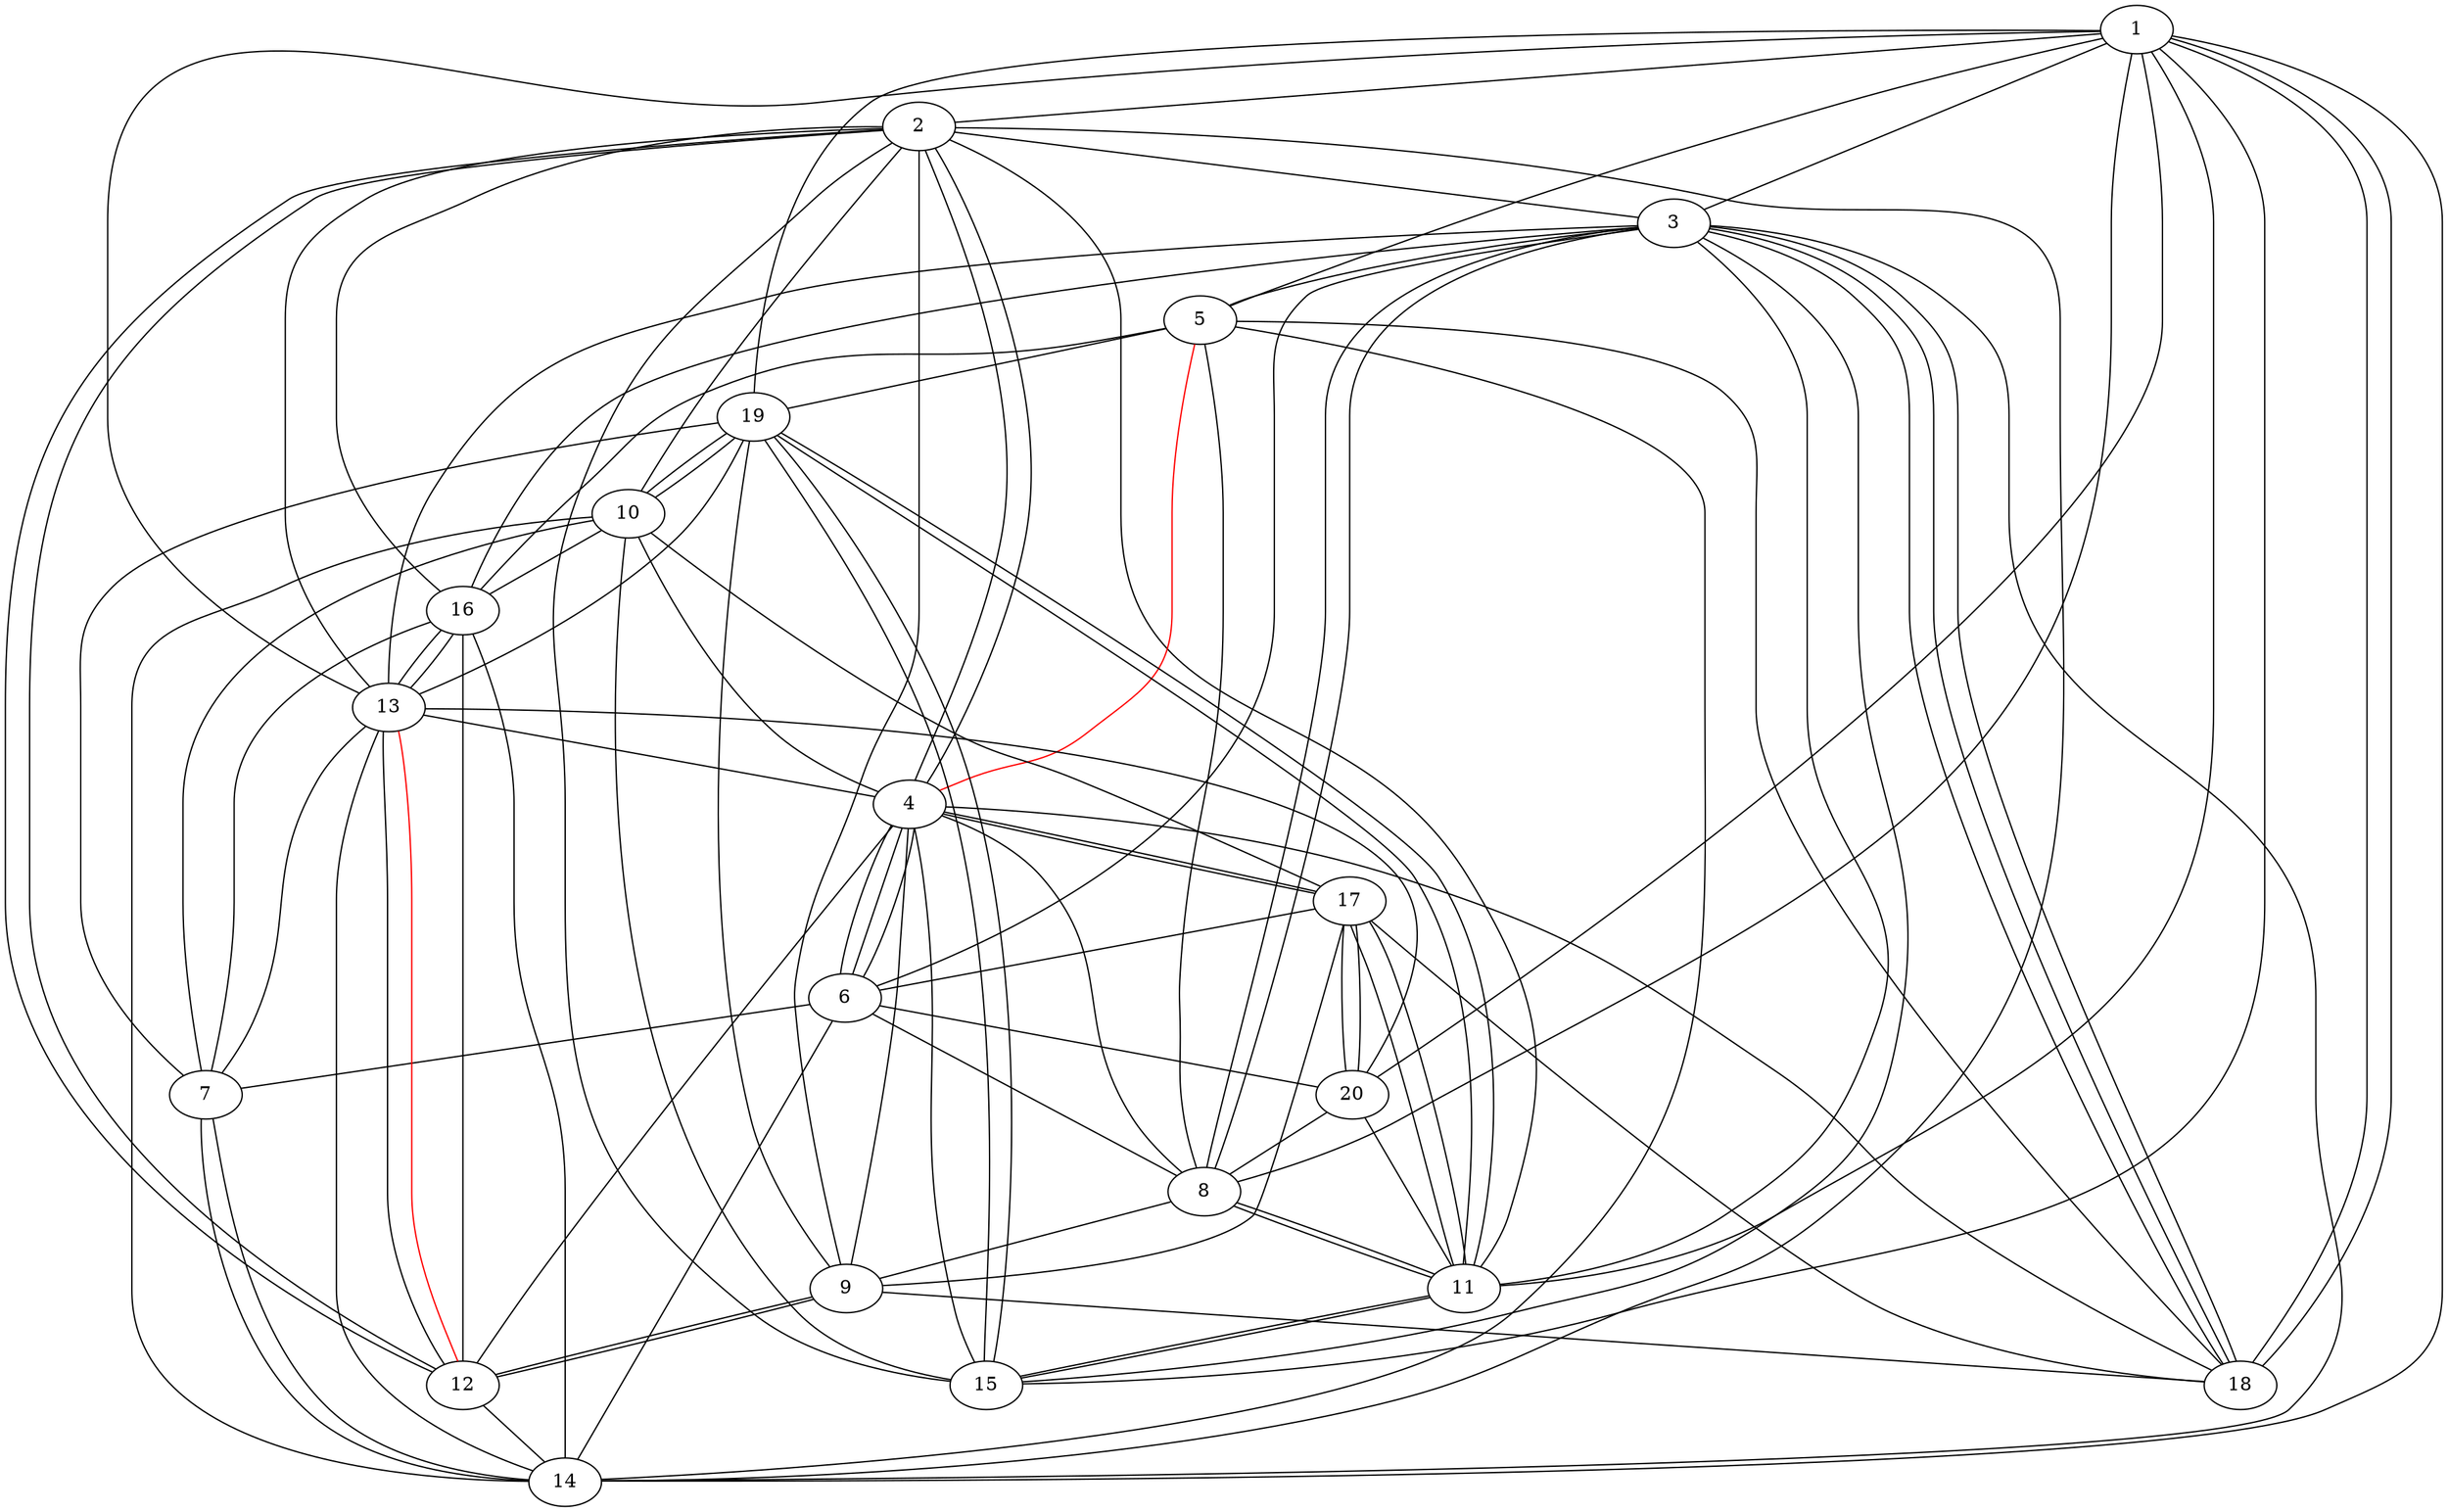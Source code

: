 graph Graphe {
	1
	2
	3
	4
	5
	6
	7
	8
	9
	10
	11
	12
	13
	14
	15
	16
	17
	18
	19
	20
	1 -- 2
	2 -- 3
	2 -- 4
	3 -- 5
	3 -- 6
	6 -- 7
	6 -- 8
	8 -- 9
	7 -- 10
	8 -- 11
	2 -- 12
	3 -- 13
	13 -- 14
	11 -- 15
	10 -- 16
	4 -- 17
	9 -- 18
	1 -- 19
	11 -- 20
	1 -- 13
	12 -- 14
	19 -- 13
	12 -- 9
	5 -- 1
	14 -- 5
	4 -- 17
	6 -- 20
	5 -- 19
	15 -- 3
	14 -- 3
	1 -- 3
	20 -- 8
	11 -- 1
	2 -- 13
	15 -- 4
	11 -- 8
	9 -- 19
	18 -- 1
	17 -- 20
	14 -- 1
	6 -- 4
	3 -- 16
	12 -- 16
	17 -- 18
	17 -- 20
	6 -- 14
	15 -- 2
	13 -- 4
	6 -- 4
	4 -- 10
	17 -- 11
	16 -- 13
	9 -- 4
	3 -- 18
	7 -- 14
	15 -- 1
	19 -- 11
	1 -- 20
	19 -- 11
	10 -- 14
	13 -- 7
	10 -- 15
	16 -- 13
	3 -- 18
	11 -- 15
	17 -- 9
	1 -- 8
	17 -- 10
	9 -- 12
	17 -- 6
	10 -- 19
	2 -- 16
	12 -- 4
	8 -- 4
	2 -- 11
	2 -- 4
	12 -- 13
	8 -- 5
	12 -- 2
	7 -- 19
	7 -- 14
	15 -- 19
	1 -- 18
	3 -- 8
	2 -- 9
	2 -- 14
	4 -- 6
	17 -- 11
	15 -- 19
	3 -- 8
	10 -- 2
	19 -- 10
	7 -- 16
	5 -- 18
	3 -- 18
	5 -- 16
	3 -- 11
	14 -- 16
	18 -- 4
	13 -- 20
	4 -- 5 [color=red]
	12 -- 13 [color=red]
}

